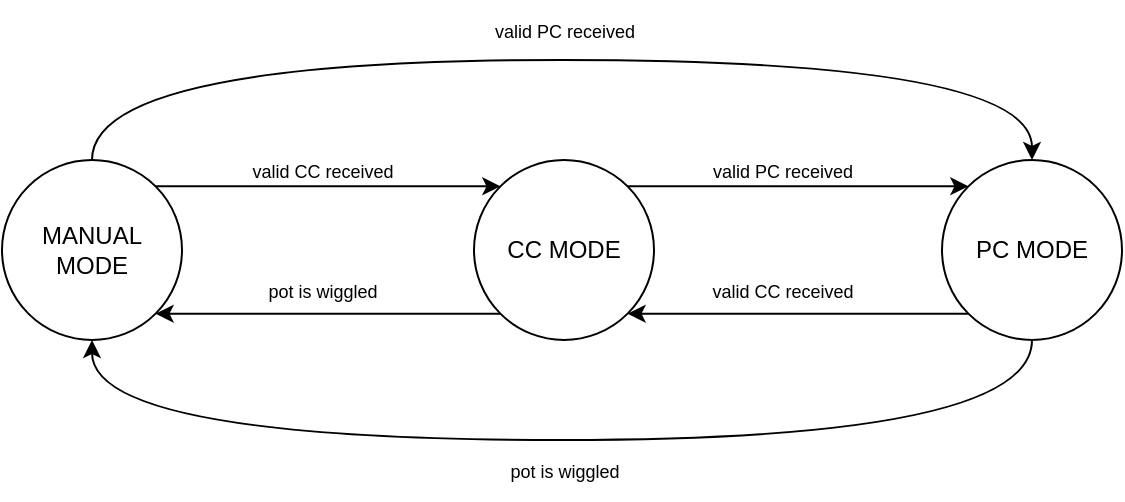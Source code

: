 <mxfile version="26.0.11">
  <diagram name="Page-1" id="LktzbuKyyDd-s1Zhcp3Y">
    <mxGraphModel dx="954" dy="622" grid="1" gridSize="10" guides="1" tooltips="1" connect="1" arrows="1" fold="1" page="1" pageScale="1" pageWidth="827" pageHeight="1169" math="0" shadow="0">
      <root>
        <mxCell id="0" />
        <mxCell id="1" parent="0" />
        <mxCell id="aGSi-zssH4Jge1ScYMlI-4" style="edgeStyle=orthogonalEdgeStyle;rounded=0;orthogonalLoop=1;jettySize=auto;html=1;exitX=1;exitY=0;exitDx=0;exitDy=0;entryX=0;entryY=0;entryDx=0;entryDy=0;" edge="1" parent="1" source="aGSi-zssH4Jge1ScYMlI-1" target="aGSi-zssH4Jge1ScYMlI-2">
          <mxGeometry relative="1" as="geometry" />
        </mxCell>
        <mxCell id="aGSi-zssH4Jge1ScYMlI-8" style="edgeStyle=orthogonalEdgeStyle;rounded=0;orthogonalLoop=1;jettySize=auto;html=1;exitX=0.5;exitY=0;exitDx=0;exitDy=0;entryX=0.5;entryY=0;entryDx=0;entryDy=0;curved=1;" edge="1" parent="1" source="aGSi-zssH4Jge1ScYMlI-1" target="aGSi-zssH4Jge1ScYMlI-3">
          <mxGeometry relative="1" as="geometry">
            <Array as="points">
              <mxPoint x="165" y="90" />
              <mxPoint x="635" y="90" />
            </Array>
          </mxGeometry>
        </mxCell>
        <mxCell id="aGSi-zssH4Jge1ScYMlI-1" value="MANUAL MODE" style="ellipse;whiteSpace=wrap;html=1;aspect=fixed;" vertex="1" parent="1">
          <mxGeometry x="120" y="140" width="90" height="90" as="geometry" />
        </mxCell>
        <mxCell id="aGSi-zssH4Jge1ScYMlI-5" style="edgeStyle=orthogonalEdgeStyle;rounded=0;orthogonalLoop=1;jettySize=auto;html=1;exitX=0;exitY=1;exitDx=0;exitDy=0;entryX=1;entryY=1;entryDx=0;entryDy=0;" edge="1" parent="1" source="aGSi-zssH4Jge1ScYMlI-2" target="aGSi-zssH4Jge1ScYMlI-1">
          <mxGeometry relative="1" as="geometry" />
        </mxCell>
        <mxCell id="aGSi-zssH4Jge1ScYMlI-6" style="edgeStyle=orthogonalEdgeStyle;rounded=0;orthogonalLoop=1;jettySize=auto;html=1;exitX=1;exitY=0;exitDx=0;exitDy=0;entryX=0;entryY=0;entryDx=0;entryDy=0;" edge="1" parent="1" source="aGSi-zssH4Jge1ScYMlI-2" target="aGSi-zssH4Jge1ScYMlI-3">
          <mxGeometry relative="1" as="geometry" />
        </mxCell>
        <mxCell id="aGSi-zssH4Jge1ScYMlI-2" value="CC MODE" style="ellipse;whiteSpace=wrap;html=1;aspect=fixed;" vertex="1" parent="1">
          <mxGeometry x="356" y="140" width="90" height="90" as="geometry" />
        </mxCell>
        <mxCell id="aGSi-zssH4Jge1ScYMlI-7" style="edgeStyle=orthogonalEdgeStyle;rounded=0;orthogonalLoop=1;jettySize=auto;html=1;exitX=0;exitY=1;exitDx=0;exitDy=0;entryX=1;entryY=1;entryDx=0;entryDy=0;" edge="1" parent="1" source="aGSi-zssH4Jge1ScYMlI-3" target="aGSi-zssH4Jge1ScYMlI-2">
          <mxGeometry relative="1" as="geometry" />
        </mxCell>
        <mxCell id="aGSi-zssH4Jge1ScYMlI-9" style="edgeStyle=orthogonalEdgeStyle;rounded=0;orthogonalLoop=1;jettySize=auto;html=1;exitX=0.5;exitY=1;exitDx=0;exitDy=0;entryX=0.5;entryY=1;entryDx=0;entryDy=0;curved=1;" edge="1" parent="1" source="aGSi-zssH4Jge1ScYMlI-3" target="aGSi-zssH4Jge1ScYMlI-1">
          <mxGeometry relative="1" as="geometry">
            <Array as="points">
              <mxPoint x="635" y="280" />
              <mxPoint x="165" y="280" />
            </Array>
          </mxGeometry>
        </mxCell>
        <mxCell id="aGSi-zssH4Jge1ScYMlI-3" value="PC MODE" style="ellipse;whiteSpace=wrap;html=1;aspect=fixed;" vertex="1" parent="1">
          <mxGeometry x="590" y="140" width="90" height="90" as="geometry" />
        </mxCell>
        <mxCell id="aGSi-zssH4Jge1ScYMlI-10" value="&lt;span style=&quot;font-size: 9px;&quot;&gt;valid PC received&lt;/span&gt;" style="text;html=1;align=center;verticalAlign=middle;resizable=0;points=[];autosize=1;strokeColor=none;fillColor=none;" vertex="1" parent="1">
          <mxGeometry x="356" y="60" width="90" height="30" as="geometry" />
        </mxCell>
        <mxCell id="aGSi-zssH4Jge1ScYMlI-11" value="&lt;span style=&quot;font-size: 9px;&quot;&gt;pot is wiggled&lt;/span&gt;" style="text;html=1;align=center;verticalAlign=middle;resizable=0;points=[];autosize=1;strokeColor=none;fillColor=none;" vertex="1" parent="1">
          <mxGeometry x="361" y="280" width="80" height="30" as="geometry" />
        </mxCell>
        <mxCell id="aGSi-zssH4Jge1ScYMlI-12" value="&lt;span style=&quot;font-size: 9px;&quot;&gt;valid CC received&lt;/span&gt;" style="text;html=1;align=center;verticalAlign=middle;resizable=0;points=[];autosize=1;strokeColor=none;fillColor=none;" vertex="1" parent="1">
          <mxGeometry x="235" y="130" width="90" height="30" as="geometry" />
        </mxCell>
        <mxCell id="aGSi-zssH4Jge1ScYMlI-13" value="&lt;span style=&quot;font-size: 9px;&quot;&gt;pot is wiggled&lt;/span&gt;" style="text;html=1;align=center;verticalAlign=middle;resizable=0;points=[];autosize=1;strokeColor=none;fillColor=none;" vertex="1" parent="1">
          <mxGeometry x="240" y="190" width="80" height="30" as="geometry" />
        </mxCell>
        <mxCell id="aGSi-zssH4Jge1ScYMlI-14" value="&lt;span style=&quot;font-size: 9px;&quot;&gt;valid PC received&lt;/span&gt;" style="text;html=1;align=center;verticalAlign=middle;resizable=0;points=[];autosize=1;strokeColor=none;fillColor=none;" vertex="1" parent="1">
          <mxGeometry x="465" y="130" width="90" height="30" as="geometry" />
        </mxCell>
        <mxCell id="aGSi-zssH4Jge1ScYMlI-15" value="&lt;span style=&quot;font-size: 9px;&quot;&gt;valid CC received&lt;/span&gt;" style="text;html=1;align=center;verticalAlign=middle;resizable=0;points=[];autosize=1;strokeColor=none;fillColor=none;" vertex="1" parent="1">
          <mxGeometry x="465" y="190" width="90" height="30" as="geometry" />
        </mxCell>
      </root>
    </mxGraphModel>
  </diagram>
</mxfile>
